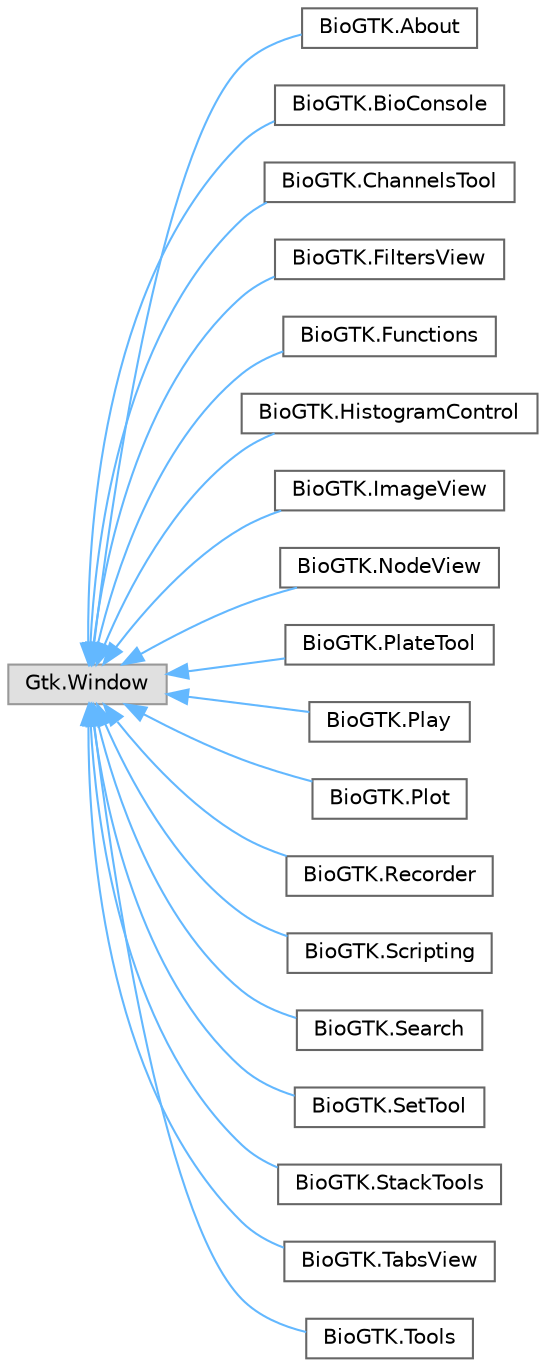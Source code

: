 digraph "Graphical Class Hierarchy"
{
 // LATEX_PDF_SIZE
  bgcolor="transparent";
  edge [fontname=Helvetica,fontsize=10,labelfontname=Helvetica,labelfontsize=10];
  node [fontname=Helvetica,fontsize=10,shape=box,height=0.2,width=0.4];
  rankdir="LR";
  Node0 [id="Node000000",label="Gtk.Window",height=0.2,width=0.4,color="grey60", fillcolor="#E0E0E0", style="filled",tooltip=" "];
  Node0 -> Node1 [id="edge11_Node000000_Node000001",dir="back",color="steelblue1",style="solid",tooltip=" "];
  Node1 [id="Node000001",label="BioGTK.About",height=0.2,width=0.4,color="grey40", fillcolor="white", style="filled",URL="$class_bio_g_t_k_1_1_about.html",tooltip=" "];
  Node0 -> Node2 [id="edge12_Node000000_Node000002",dir="back",color="steelblue1",style="solid",tooltip=" "];
  Node2 [id="Node000002",label="BioGTK.BioConsole",height=0.2,width=0.4,color="grey40", fillcolor="white", style="filled",URL="$class_bio_g_t_k_1_1_bio_console.html",tooltip=" "];
  Node0 -> Node3 [id="edge13_Node000000_Node000003",dir="back",color="steelblue1",style="solid",tooltip=" "];
  Node3 [id="Node000003",label="BioGTK.ChannelsTool",height=0.2,width=0.4,color="grey40", fillcolor="white", style="filled",URL="$class_bio_g_t_k_1_1_channels_tool.html",tooltip=" "];
  Node0 -> Node4 [id="edge14_Node000000_Node000004",dir="back",color="steelblue1",style="solid",tooltip=" "];
  Node4 [id="Node000004",label="BioGTK.FiltersView",height=0.2,width=0.4,color="grey40", fillcolor="white", style="filled",URL="$class_bio_g_t_k_1_1_filters_view.html",tooltip=" "];
  Node0 -> Node5 [id="edge15_Node000000_Node000005",dir="back",color="steelblue1",style="solid",tooltip=" "];
  Node5 [id="Node000005",label="BioGTK.Functions",height=0.2,width=0.4,color="grey40", fillcolor="white", style="filled",URL="$class_bio_g_t_k_1_1_functions.html",tooltip=" "];
  Node0 -> Node6 [id="edge16_Node000000_Node000006",dir="back",color="steelblue1",style="solid",tooltip=" "];
  Node6 [id="Node000006",label="BioGTK.HistogramControl",height=0.2,width=0.4,color="grey40", fillcolor="white", style="filled",URL="$class_bio_g_t_k_1_1_histogram_control.html",tooltip=" "];
  Node0 -> Node7 [id="edge17_Node000000_Node000007",dir="back",color="steelblue1",style="solid",tooltip=" "];
  Node7 [id="Node000007",label="BioGTK.ImageView",height=0.2,width=0.4,color="grey40", fillcolor="white", style="filled",URL="$class_bio_g_t_k_1_1_image_view.html",tooltip=" "];
  Node0 -> Node8 [id="edge18_Node000000_Node000008",dir="back",color="steelblue1",style="solid",tooltip=" "];
  Node8 [id="Node000008",label="BioGTK.NodeView",height=0.2,width=0.4,color="grey40", fillcolor="white", style="filled",URL="$class_bio_g_t_k_1_1_node_view.html",tooltip=" "];
  Node0 -> Node9 [id="edge19_Node000000_Node000009",dir="back",color="steelblue1",style="solid",tooltip=" "];
  Node9 [id="Node000009",label="BioGTK.PlateTool",height=0.2,width=0.4,color="grey40", fillcolor="white", style="filled",URL="$class_bio_g_t_k_1_1_plate_tool.html",tooltip=" "];
  Node0 -> Node10 [id="edge20_Node000000_Node000010",dir="back",color="steelblue1",style="solid",tooltip=" "];
  Node10 [id="Node000010",label="BioGTK.Play",height=0.2,width=0.4,color="grey40", fillcolor="white", style="filled",URL="$class_bio_g_t_k_1_1_play.html",tooltip=" "];
  Node0 -> Node11 [id="edge21_Node000000_Node000011",dir="back",color="steelblue1",style="solid",tooltip=" "];
  Node11 [id="Node000011",label="BioGTK.Plot",height=0.2,width=0.4,color="grey40", fillcolor="white", style="filled",URL="$class_bio_g_t_k_1_1_plot.html",tooltip=" "];
  Node0 -> Node12 [id="edge22_Node000000_Node000012",dir="back",color="steelblue1",style="solid",tooltip=" "];
  Node12 [id="Node000012",label="BioGTK.Recorder",height=0.2,width=0.4,color="grey40", fillcolor="white", style="filled",URL="$class_bio_g_t_k_1_1_recorder.html",tooltip=" "];
  Node0 -> Node13 [id="edge23_Node000000_Node000013",dir="back",color="steelblue1",style="solid",tooltip=" "];
  Node13 [id="Node000013",label="BioGTK.Scripting",height=0.2,width=0.4,color="grey40", fillcolor="white", style="filled",URL="$class_bio_g_t_k_1_1_scripting.html",tooltip=" "];
  Node0 -> Node14 [id="edge24_Node000000_Node000014",dir="back",color="steelblue1",style="solid",tooltip=" "];
  Node14 [id="Node000014",label="BioGTK.Search",height=0.2,width=0.4,color="grey40", fillcolor="white", style="filled",URL="$class_bio_g_t_k_1_1_search.html",tooltip=" "];
  Node0 -> Node15 [id="edge25_Node000000_Node000015",dir="back",color="steelblue1",style="solid",tooltip=" "];
  Node15 [id="Node000015",label="BioGTK.SetTool",height=0.2,width=0.4,color="grey40", fillcolor="white", style="filled",URL="$class_bio_g_t_k_1_1_set_tool.html",tooltip=" "];
  Node0 -> Node16 [id="edge26_Node000000_Node000016",dir="back",color="steelblue1",style="solid",tooltip=" "];
  Node16 [id="Node000016",label="BioGTK.StackTools",height=0.2,width=0.4,color="grey40", fillcolor="white", style="filled",URL="$class_bio_g_t_k_1_1_stack_tools.html",tooltip=" "];
  Node0 -> Node17 [id="edge27_Node000000_Node000017",dir="back",color="steelblue1",style="solid",tooltip=" "];
  Node17 [id="Node000017",label="BioGTK.TabsView",height=0.2,width=0.4,color="grey40", fillcolor="white", style="filled",URL="$class_bio_g_t_k_1_1_tabs_view.html",tooltip=" "];
  Node0 -> Node18 [id="edge28_Node000000_Node000018",dir="back",color="steelblue1",style="solid",tooltip=" "];
  Node18 [id="Node000018",label="BioGTK.Tools",height=0.2,width=0.4,color="grey40", fillcolor="white", style="filled",URL="$class_bio_g_t_k_1_1_tools.html",tooltip=" "];
}
